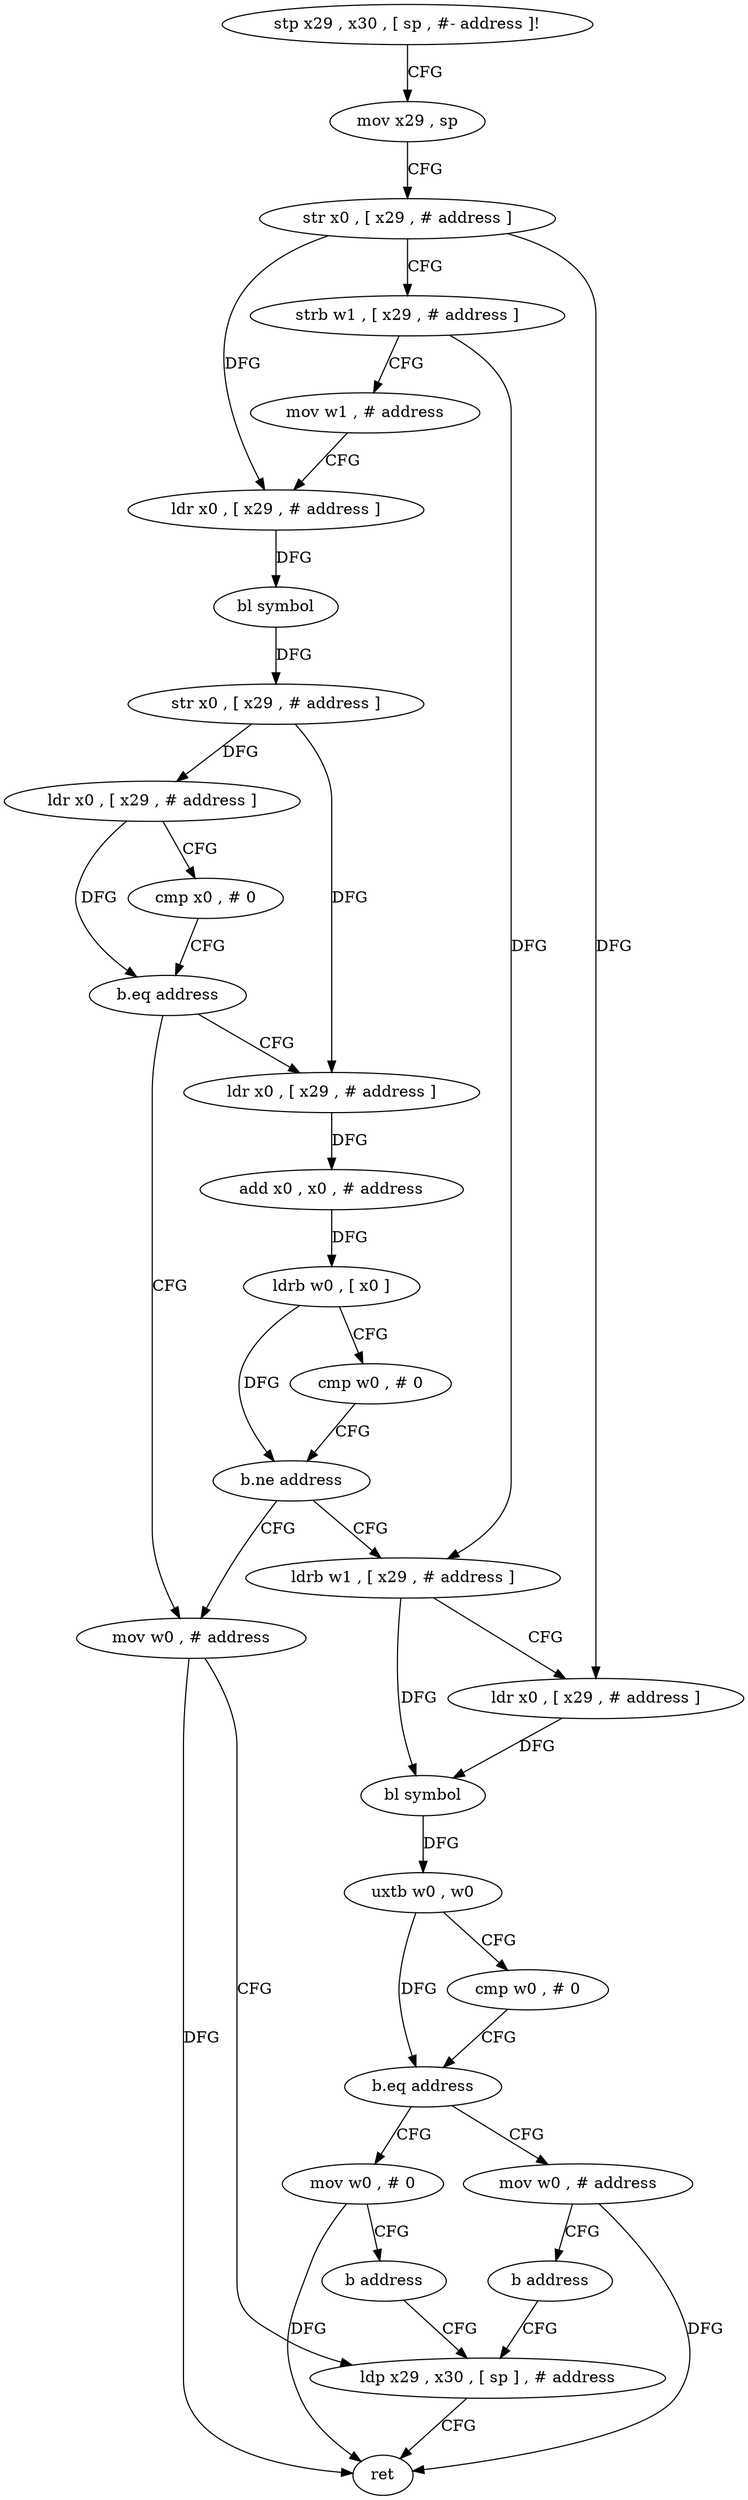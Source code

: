 digraph "func" {
"4272144" [label = "stp x29 , x30 , [ sp , #- address ]!" ]
"4272148" [label = "mov x29 , sp" ]
"4272152" [label = "str x0 , [ x29 , # address ]" ]
"4272156" [label = "strb w1 , [ x29 , # address ]" ]
"4272160" [label = "mov w1 , # address" ]
"4272164" [label = "ldr x0 , [ x29 , # address ]" ]
"4272168" [label = "bl symbol" ]
"4272172" [label = "str x0 , [ x29 , # address ]" ]
"4272176" [label = "ldr x0 , [ x29 , # address ]" ]
"4272180" [label = "cmp x0 , # 0" ]
"4272184" [label = "b.eq address" ]
"4272248" [label = "mov w0 , # address" ]
"4272188" [label = "ldr x0 , [ x29 , # address ]" ]
"4272252" [label = "ldp x29 , x30 , [ sp ] , # address" ]
"4272192" [label = "add x0 , x0 , # address" ]
"4272196" [label = "ldrb w0 , [ x0 ]" ]
"4272200" [label = "cmp w0 , # 0" ]
"4272204" [label = "b.ne address" ]
"4272208" [label = "ldrb w1 , [ x29 , # address ]" ]
"4272212" [label = "ldr x0 , [ x29 , # address ]" ]
"4272216" [label = "bl symbol" ]
"4272220" [label = "uxtb w0 , w0" ]
"4272224" [label = "cmp w0 , # 0" ]
"4272228" [label = "b.eq address" ]
"4272240" [label = "mov w0 , # 0" ]
"4272232" [label = "mov w0 , # address" ]
"4272244" [label = "b address" ]
"4272236" [label = "b address" ]
"4272256" [label = "ret" ]
"4272144" -> "4272148" [ label = "CFG" ]
"4272148" -> "4272152" [ label = "CFG" ]
"4272152" -> "4272156" [ label = "CFG" ]
"4272152" -> "4272164" [ label = "DFG" ]
"4272152" -> "4272212" [ label = "DFG" ]
"4272156" -> "4272160" [ label = "CFG" ]
"4272156" -> "4272208" [ label = "DFG" ]
"4272160" -> "4272164" [ label = "CFG" ]
"4272164" -> "4272168" [ label = "DFG" ]
"4272168" -> "4272172" [ label = "DFG" ]
"4272172" -> "4272176" [ label = "DFG" ]
"4272172" -> "4272188" [ label = "DFG" ]
"4272176" -> "4272180" [ label = "CFG" ]
"4272176" -> "4272184" [ label = "DFG" ]
"4272180" -> "4272184" [ label = "CFG" ]
"4272184" -> "4272248" [ label = "CFG" ]
"4272184" -> "4272188" [ label = "CFG" ]
"4272248" -> "4272252" [ label = "CFG" ]
"4272248" -> "4272256" [ label = "DFG" ]
"4272188" -> "4272192" [ label = "DFG" ]
"4272252" -> "4272256" [ label = "CFG" ]
"4272192" -> "4272196" [ label = "DFG" ]
"4272196" -> "4272200" [ label = "CFG" ]
"4272196" -> "4272204" [ label = "DFG" ]
"4272200" -> "4272204" [ label = "CFG" ]
"4272204" -> "4272248" [ label = "CFG" ]
"4272204" -> "4272208" [ label = "CFG" ]
"4272208" -> "4272212" [ label = "CFG" ]
"4272208" -> "4272216" [ label = "DFG" ]
"4272212" -> "4272216" [ label = "DFG" ]
"4272216" -> "4272220" [ label = "DFG" ]
"4272220" -> "4272224" [ label = "CFG" ]
"4272220" -> "4272228" [ label = "DFG" ]
"4272224" -> "4272228" [ label = "CFG" ]
"4272228" -> "4272240" [ label = "CFG" ]
"4272228" -> "4272232" [ label = "CFG" ]
"4272240" -> "4272244" [ label = "CFG" ]
"4272240" -> "4272256" [ label = "DFG" ]
"4272232" -> "4272236" [ label = "CFG" ]
"4272232" -> "4272256" [ label = "DFG" ]
"4272244" -> "4272252" [ label = "CFG" ]
"4272236" -> "4272252" [ label = "CFG" ]
}
